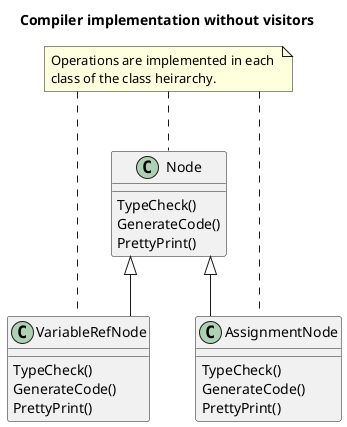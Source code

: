 @startuml

skinparam linetype ortho

title Compiler implementation without visitors

class Node
class VariableRefNode
class AssignmentNode

Node <|-- VariableRefNode
Node <|-- AssignmentNode

Node : TypeCheck()
Node : GenerateCode()
Node : PrettyPrint()

VariableRefNode : TypeCheck()
VariableRefNode : GenerateCode()
VariableRefNode : PrettyPrint()

AssignmentNode : TypeCheck()
AssignmentNode : GenerateCode()
AssignmentNode : PrettyPrint()

note as nOperations
    Operations are implemented in each 
    class of the class heirarchy.
end note
nOperations .. Node
nOperations .. AssignmentNode
nOperations .. VariableRefNode

@enduml
